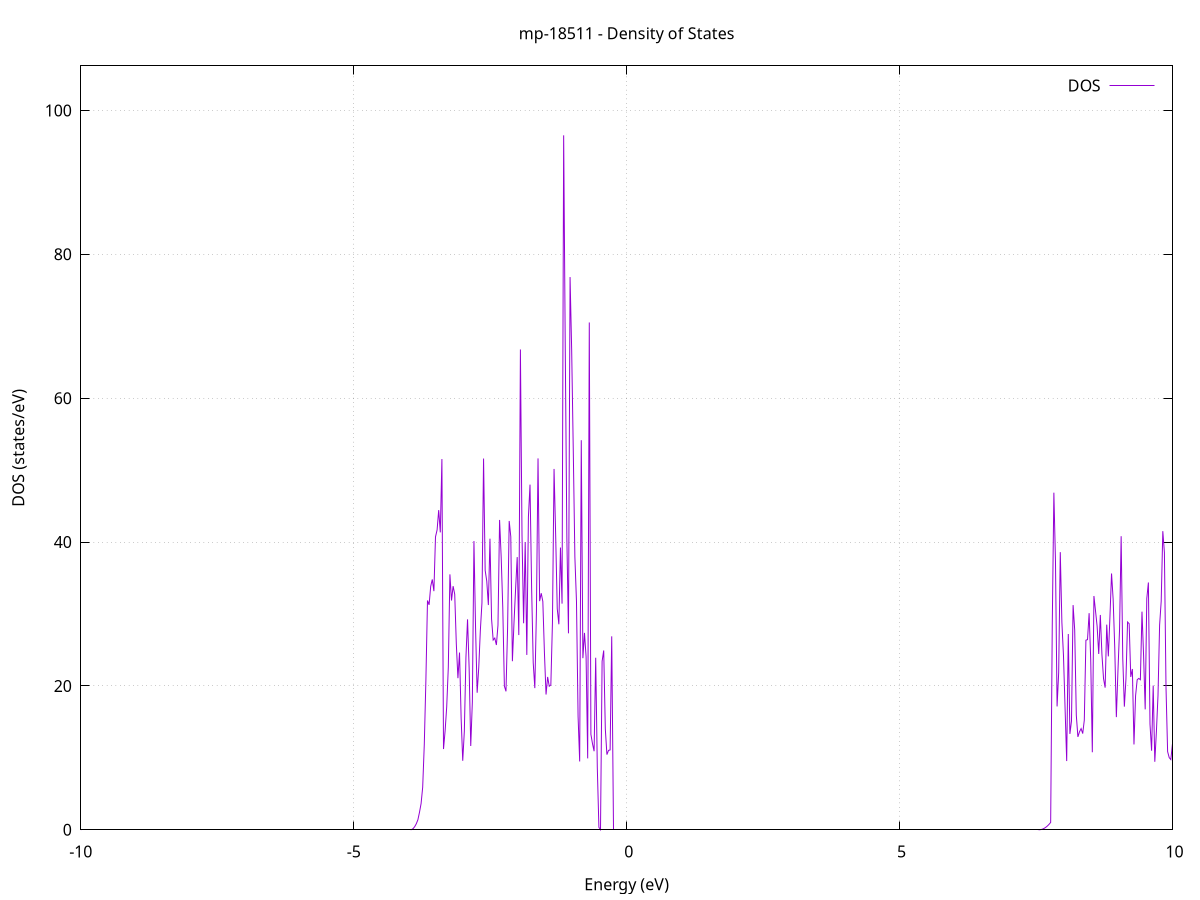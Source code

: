 set title 'mp-18511 - Density of States'
set xlabel 'Energy (eV)'
set ylabel 'DOS (states/eV)'
set grid
set xrange [-10:10]
set yrange [0:106.207]
set xzeroaxis lt -1
set terminal png size 800,600
set output 'mp-18511_dos_gnuplot.png'
plot '-' using 1:2 with lines title 'DOS'
-35.844000 0.000000
-35.814600 0.000000
-35.785300 0.000000
-35.755900 0.000000
-35.726600 0.000000
-35.697200 0.000000
-35.667900 0.000000
-35.638600 0.000000
-35.609200 0.000000
-35.579900 0.000000
-35.550500 0.000000
-35.521200 0.000000
-35.491800 0.000000
-35.462500 0.000000
-35.433100 0.000000
-35.403800 0.000000
-35.374400 0.000000
-35.345100 0.000000
-35.315700 0.000000
-35.286400 0.000000
-35.257000 0.000000
-35.227700 0.000000
-35.198300 0.000000
-35.169000 0.000000
-35.139600 0.000000
-35.110300 0.000000
-35.080900 0.000000
-35.051600 0.000000
-35.022200 0.000000
-34.992900 0.000000
-34.963500 0.000000
-34.934200 0.000000
-34.904800 0.000000
-34.875500 0.000000
-34.846100 0.000000
-34.816800 0.000000
-34.787400 0.000000
-34.758100 0.000000
-34.728700 0.000000
-34.699400 0.000000
-34.670000 0.000000
-34.640700 0.000000
-34.611300 0.000000
-34.582000 0.000000
-34.552700 0.000000
-34.523300 0.000000
-34.494000 0.000000
-34.464600 0.000000
-34.435300 0.000000
-34.405900 0.000000
-34.376600 0.000000
-34.347200 0.000000
-34.317900 0.000000
-34.288500 0.000000
-34.259200 0.000000
-34.229800 0.000000
-34.200500 0.000000
-34.171100 0.000000
-34.141800 0.000000
-34.112400 0.000000
-34.083100 0.000000
-34.053700 0.000000
-34.024400 0.000000
-33.995000 0.000000
-33.965700 0.000000
-33.936300 0.000000
-33.907000 0.000000
-33.877600 0.000000
-33.848300 0.000000
-33.818900 0.000000
-33.789600 0.000000
-33.760200 0.000000
-33.730900 0.000000
-33.701500 0.000000
-33.672200 0.000000
-33.642800 0.000000
-33.613500 0.000000
-33.584100 0.000000
-33.554800 0.000000
-33.525400 0.000000
-33.496100 0.000000
-33.466800 0.000000
-33.437400 0.000000
-33.408100 0.000000
-33.378700 0.000000
-33.349400 0.000000
-33.320000 0.000000
-33.290700 0.000000
-33.261300 0.000000
-33.232000 0.000000
-33.202600 0.000000
-33.173300 1.365800
-33.143900 64.079900
-33.114600 8.345100
-33.085200 0.000000
-33.055900 0.000000
-33.026500 0.000000
-32.997200 0.000000
-32.967800 0.000000
-32.938500 0.000000
-32.909100 0.000000
-32.879800 0.000000
-32.850400 0.000000
-32.821100 0.000000
-32.791700 0.000000
-32.762400 0.000000
-32.733000 0.000000
-32.703700 0.000000
-32.674300 0.000000
-32.645000 0.000000
-32.615600 0.000000
-32.586300 0.000000
-32.556900 0.000000
-32.527600 0.000000
-32.498200 0.000000
-32.468900 0.000000
-32.439500 0.000000
-32.410200 0.000000
-32.380900 0.000000
-32.351500 0.000000
-32.322200 0.000000
-32.292800 0.000000
-32.263500 0.000000
-32.234100 0.000000
-32.204800 0.000000
-32.175400 0.000000
-32.146100 0.000000
-32.116700 0.000000
-32.087400 0.000000
-32.058000 0.000000
-32.028700 0.000000
-31.999300 0.000000
-31.970000 0.000000
-31.940600 0.000000
-31.911300 0.000000
-31.881900 0.000000
-31.852600 0.000000
-31.823200 0.000000
-31.793900 0.000000
-31.764500 0.000000
-31.735200 0.000000
-31.705800 0.000000
-31.676500 0.000000
-31.647100 0.000000
-31.617800 0.000000
-31.588400 0.000000
-31.559100 0.000000
-31.529700 0.000000
-31.500400 0.000000
-31.471000 0.000000
-31.441700 0.000000
-31.412300 0.000000
-31.383000 0.000000
-31.353600 0.000000
-31.324300 0.000000
-31.295000 0.000000
-31.265600 0.000000
-31.236300 0.000000
-31.206900 0.000000
-31.177600 0.000000
-31.148200 0.000000
-31.118900 0.000000
-31.089500 0.000000
-31.060200 0.000000
-31.030800 0.000000
-31.001500 0.000000
-30.972100 0.000000
-30.942800 0.000000
-30.913400 0.000000
-30.884100 0.000000
-30.854700 0.000000
-30.825400 0.000000
-30.796000 0.000000
-30.766700 0.000000
-30.737300 0.000000
-30.708000 0.000000
-30.678600 0.000000
-30.649300 0.000000
-30.619900 0.000000
-30.590600 0.000000
-30.561200 0.000000
-30.531900 0.000000
-30.502500 0.000000
-30.473200 0.000000
-30.443800 0.000000
-30.414500 0.000000
-30.385100 0.000000
-30.355800 0.000000
-30.326400 0.000000
-30.297100 0.000000
-30.267700 0.000000
-30.238400 0.000000
-30.209100 0.000000
-30.179700 0.000000
-30.150400 0.000000
-30.121000 0.000000
-30.091700 0.000000
-30.062300 0.000000
-30.033000 0.000000
-30.003600 0.000000
-29.974300 0.000000
-29.944900 0.000000
-29.915600 0.000000
-29.886200 0.000000
-29.856900 0.000000
-29.827500 0.000000
-29.798200 0.000000
-29.768800 0.000000
-29.739500 0.000000
-29.710100 0.000000
-29.680800 0.000000
-29.651400 0.000000
-29.622100 0.000000
-29.592700 0.000000
-29.563400 0.000000
-29.534000 0.000000
-29.504700 0.000000
-29.475300 0.000000
-29.446000 0.000000
-29.416600 0.000000
-29.387300 0.000000
-29.357900 0.000000
-29.328600 0.000000
-29.299200 0.000000
-29.269900 0.000000
-29.240500 0.000000
-29.211200 0.000000
-29.181900 0.000000
-29.152500 0.000000
-29.123200 0.000000
-29.093800 0.000000
-29.064500 0.000000
-29.035100 0.000000
-29.005800 0.000000
-28.976400 0.000000
-28.947100 0.000000
-28.917700 0.000000
-28.888400 0.000000
-28.859000 0.000000
-28.829700 0.000000
-28.800300 0.000000
-28.771000 0.000000
-28.741600 0.000000
-28.712300 0.000000
-28.682900 0.000000
-28.653600 0.000000
-28.624200 0.000000
-28.594900 0.000000
-28.565500 0.000000
-28.536200 0.000000
-28.506800 0.000000
-28.477500 0.000000
-28.448100 0.000000
-28.418800 0.000000
-28.389400 0.000000
-28.360100 0.000000
-28.330700 0.000000
-28.301400 0.000000
-28.272000 0.000000
-28.242700 0.000000
-28.213300 0.000000
-28.184000 0.000000
-28.154600 0.000000
-28.125300 0.000000
-28.096000 0.000000
-28.066600 0.000000
-28.037300 0.000000
-28.007900 0.000000
-27.978600 0.000000
-27.949200 0.000000
-27.919900 0.000000
-27.890500 0.000000
-27.861200 0.000000
-27.831800 0.000000
-27.802500 0.000000
-27.773100 0.000000
-27.743800 0.000000
-27.714400 0.000000
-27.685100 0.000000
-27.655700 0.000000
-27.626400 0.000000
-27.597000 0.000000
-27.567700 0.000000
-27.538300 0.000000
-27.509000 0.000000
-27.479600 0.000000
-27.450300 0.000000
-27.420900 0.000000
-27.391600 0.000000
-27.362200 0.000000
-27.332900 0.000000
-27.303500 0.000000
-27.274200 0.000000
-27.244800 0.000000
-27.215500 0.000000
-27.186100 0.000000
-27.156800 0.000000
-27.127400 0.000000
-27.098100 0.000000
-27.068700 0.000000
-27.039400 0.000000
-27.010100 0.000000
-26.980700 0.000000
-26.951400 0.000000
-26.922000 0.000000
-26.892700 0.000000
-26.863300 0.000000
-26.834000 0.000000
-26.804600 0.000000
-26.775300 0.000000
-26.745900 0.000000
-26.716600 0.000000
-26.687200 0.000000
-26.657900 0.000000
-26.628500 0.000000
-26.599200 0.000000
-26.569800 0.000000
-26.540500 0.000000
-26.511100 0.000000
-26.481800 0.000000
-26.452400 0.000000
-26.423100 0.000000
-26.393700 0.000000
-26.364400 0.000000
-26.335000 0.000000
-26.305700 0.000000
-26.276300 0.000000
-26.247000 0.000000
-26.217600 0.000000
-26.188300 0.000000
-26.158900 0.000000
-26.129600 0.000000
-26.100200 0.000000
-26.070900 0.000000
-26.041500 0.000000
-26.012200 0.000000
-25.982800 0.000000
-25.953500 0.000000
-25.924200 0.000000
-25.894800 0.000000
-25.865500 0.000000
-25.836100 0.000000
-25.806800 0.000000
-25.777400 0.000000
-25.748100 0.000000
-25.718700 0.000000
-25.689400 0.000000
-25.660000 0.000000
-25.630700 0.000000
-25.601300 0.000000
-25.572000 0.000000
-25.542600 0.000000
-25.513300 0.000000
-25.483900 0.000000
-25.454600 0.000000
-25.425200 0.000000
-25.395900 0.000000
-25.366500 0.000000
-25.337200 0.000000
-25.307800 0.000000
-25.278500 0.000000
-25.249100 0.000000
-25.219800 0.000000
-25.190400 0.000000
-25.161100 0.000000
-25.131700 0.000000
-25.102400 0.000000
-25.073000 0.000000
-25.043700 0.000000
-25.014300 0.000000
-24.985000 0.000000
-24.955600 0.000000
-24.926300 0.000000
-24.896900 0.000000
-24.867600 0.000000
-24.838300 0.000000
-24.808900 0.000000
-24.779600 0.000000
-24.750200 0.000000
-24.720900 0.000000
-24.691500 0.000000
-24.662200 0.000000
-24.632800 0.000000
-24.603500 0.000000
-24.574100 0.000000
-24.544800 0.000000
-24.515400 0.000000
-24.486100 0.000000
-24.456700 0.000000
-24.427400 0.000000
-24.398000 0.000000
-24.368700 0.000000
-24.339300 0.000000
-24.310000 0.000000
-24.280600 0.000000
-24.251300 0.000000
-24.221900 0.000000
-24.192600 0.000000
-24.163200 0.000000
-24.133900 0.000000
-24.104500 0.000000
-24.075200 0.000000
-24.045800 0.000000
-24.016500 0.000000
-23.987100 0.000000
-23.957800 0.000000
-23.928400 0.000000
-23.899100 0.000000
-23.869700 0.000000
-23.840400 0.000000
-23.811000 0.000000
-23.781700 0.000000
-23.752400 0.000000
-23.723000 0.000000
-23.693700 0.000000
-23.664300 0.000000
-23.635000 0.000000
-23.605600 0.000000
-23.576300 0.000000
-23.546900 0.000000
-23.517600 0.000000
-23.488200 0.000000
-23.458900 0.000000
-23.429500 0.000000
-23.400200 0.000000
-23.370800 0.000000
-23.341500 0.000000
-23.312100 0.000000
-23.282800 0.000000
-23.253400 0.000000
-23.224100 0.000000
-23.194700 0.000000
-23.165400 0.000000
-23.136000 0.000000
-23.106700 0.000000
-23.077300 0.000000
-23.048000 0.000000
-23.018600 0.000000
-22.989300 0.000000
-22.959900 0.000000
-22.930600 0.000000
-22.901200 0.000000
-22.871900 0.000000
-22.842500 0.000000
-22.813200 0.000000
-22.783800 0.000000
-22.754500 0.000000
-22.725200 0.000000
-22.695800 0.000000
-22.666500 0.000000
-22.637100 0.000000
-22.607800 0.000000
-22.578400 0.000000
-22.549100 0.000000
-22.519700 0.000000
-22.490400 0.000000
-22.461000 0.000000
-22.431700 0.000000
-22.402300 0.000000
-22.373000 0.000000
-22.343600 0.000000
-22.314300 0.000000
-22.284900 0.000000
-22.255600 0.000000
-22.226200 0.000000
-22.196900 0.000000
-22.167500 0.000000
-22.138200 0.000000
-22.108800 0.000000
-22.079500 0.000000
-22.050100 0.000000
-22.020800 0.000000
-21.991400 0.000000
-21.962100 0.000000
-21.932700 0.000000
-21.903400 0.000000
-21.874000 0.000000
-21.844700 0.000000
-21.815300 0.000000
-21.786000 0.000000
-21.756600 0.000000
-21.727300 0.000000
-21.697900 0.000000
-21.668600 0.000000
-21.639300 0.000000
-21.609900 2.042200
-21.580600 98.454300
-21.551200 0.000000
-21.521900 54.633800
-21.492500 46.262800
-21.463200 15.364100
-21.433800 0.000000
-21.404500 0.000000
-21.375100 0.000000
-21.345800 0.000000
-21.316400 0.000000
-21.287100 0.000000
-21.257700 0.000000
-21.228400 0.000000
-21.199000 0.000000
-21.169700 0.000000
-21.140300 0.000000
-21.111000 0.000000
-21.081600 0.000000
-21.052300 0.000000
-21.022900 0.000000
-20.993600 0.000000
-20.964200 0.000000
-20.934900 0.000000
-20.905500 0.208500
-20.876200 59.742400
-20.846800 30.392300
-20.817500 38.042800
-20.788100 5.454000
-20.758800 18.317100
-20.729400 95.287800
-20.700100 27.374900
-20.670700 37.152200
-20.641400 35.784100
-20.612000 34.147700
-20.582700 0.000000
-20.553400 0.000000
-20.524000 0.000000
-20.494700 0.000000
-20.465300 0.000000
-20.436000 6.705000
-20.406600 13.955100
-20.377300 23.534300
-20.347900 16.877000
-20.318600 24.119800
-20.289200 41.668400
-20.259900 0.000000
-20.230500 23.446200
-20.201200 42.050600
-20.171800 29.486100
-20.142500 34.140900
-20.113100 93.432400
-20.083800 47.222800
-20.054400 46.025000
-20.025100 11.805700
-19.995700 9.369900
-19.966400 9.360600
-19.937000 8.954900
-19.907700 8.845400
-19.878300 8.884600
-19.849000 8.910600
-19.819600 17.446600
-19.790300 23.100400
-19.760900 2.306700
-19.731600 0.000000
-19.702200 0.000000
-19.672900 0.000000
-19.643500 0.000000
-19.614200 0.000000
-19.584800 0.000000
-19.555500 0.000000
-19.526100 0.000000
-19.496800 0.000000
-19.467500 0.000000
-19.438100 0.000000
-19.408800 0.000000
-19.379400 0.000000
-19.350100 0.000000
-19.320700 0.000000
-19.291400 0.000000
-19.262000 0.000000
-19.232700 0.000000
-19.203300 0.000000
-19.174000 0.000000
-19.144600 0.000000
-19.115300 0.000000
-19.085900 0.000000
-19.056600 0.000000
-19.027200 0.000000
-18.997900 0.000000
-18.968500 0.000000
-18.939200 0.000000
-18.909800 0.000000
-18.880500 0.000000
-18.851100 0.000000
-18.821800 0.000000
-18.792400 0.000000
-18.763100 0.000000
-18.733700 0.000000
-18.704400 0.000000
-18.675000 0.000000
-18.645700 0.000000
-18.616300 0.000000
-18.587000 0.000000
-18.557600 0.000000
-18.528300 0.000000
-18.498900 0.000000
-18.469600 0.000000
-18.440200 0.000000
-18.410900 0.000000
-18.381600 0.000000
-18.352200 0.000000
-18.322900 0.000000
-18.293500 0.000000
-18.264200 0.000000
-18.234800 0.000000
-18.205500 0.000000
-18.176100 0.000000
-18.146800 0.000000
-18.117400 0.000000
-18.088100 0.000000
-18.058700 0.000000
-18.029400 0.000000
-18.000000 0.000000
-17.970700 0.000000
-17.941300 0.000000
-17.912000 0.000000
-17.882600 0.000000
-17.853300 0.000000
-17.823900 0.000000
-17.794600 0.000000
-17.765200 0.000000
-17.735900 0.000000
-17.706500 0.000000
-17.677200 0.000000
-17.647800 0.000000
-17.618500 0.000000
-17.589100 0.000000
-17.559800 0.000000
-17.530400 0.000000
-17.501100 0.000000
-17.471700 0.000000
-17.442400 0.000000
-17.413000 0.000000
-17.383700 0.000000
-17.354300 0.000000
-17.325000 0.000000
-17.295700 0.000000
-17.266300 0.000000
-17.237000 0.000000
-17.207600 0.000000
-17.178300 0.000000
-17.148900 0.000000
-17.119600 0.000000
-17.090200 0.000000
-17.060900 0.000000
-17.031500 0.000000
-17.002200 0.000000
-16.972800 0.000000
-16.943500 0.000000
-16.914100 0.000000
-16.884800 0.000000
-16.855400 0.000000
-16.826100 0.000000
-16.796700 0.000000
-16.767400 0.000000
-16.738000 0.000000
-16.708700 0.000000
-16.679300 0.000000
-16.650000 0.000000
-16.620600 0.000000
-16.591300 0.000000
-16.561900 0.000000
-16.532600 0.000000
-16.503200 0.000000
-16.473900 0.000000
-16.444500 0.000000
-16.415200 0.000000
-16.385800 0.000000
-16.356500 0.000000
-16.327100 0.000000
-16.297800 0.000000
-16.268500 0.000000
-16.239100 0.000000
-16.209800 0.000000
-16.180400 0.000000
-16.151100 0.000000
-16.121700 0.000000
-16.092400 0.000000
-16.063000 0.000000
-16.033700 0.000000
-16.004300 0.000000
-15.975000 0.000000
-15.945600 0.000000
-15.916300 0.000000
-15.886900 0.000000
-15.857600 0.000000
-15.828200 0.000000
-15.798900 0.000000
-15.769500 0.000000
-15.740200 0.000000
-15.710800 0.000000
-15.681500 0.000000
-15.652100 0.000000
-15.622800 0.000000
-15.593400 0.000000
-15.564100 0.000000
-15.534700 0.000000
-15.505400 0.000000
-15.476000 0.000000
-15.446700 0.000000
-15.417300 0.000000
-15.388000 0.000000
-15.358600 0.000000
-15.329300 0.000000
-15.299900 0.000000
-15.270600 0.000000
-15.241200 0.000000
-15.211900 0.000000
-15.182600 0.000000
-15.153200 0.000000
-15.123900 0.000000
-15.094500 0.000000
-15.065200 0.000000
-15.035800 0.000000
-15.006500 0.000000
-14.977100 0.000000
-14.947800 0.000000
-14.918400 0.000000
-14.889100 0.000000
-14.859700 0.000000
-14.830400 0.000000
-14.801000 0.000000
-14.771700 0.000000
-14.742300 0.000000
-14.713000 0.000000
-14.683600 0.000000
-14.654300 0.000000
-14.624900 33.014300
-14.595600 61.356200
-14.566200 87.698300
-14.536900 85.358900
-14.507500 39.470200
-14.478200 51.382500
-14.448800 57.924000
-14.419500 33.707400
-14.390100 115.039900
-14.360800 27.235600
-14.331400 14.121800
-14.302100 16.459300
-14.272700 41.854400
-14.243400 48.271400
-14.214000 35.368000
-14.184700 20.713000
-14.155300 39.885800
-14.126000 37.703500
-14.096700 35.472400
-14.067300 21.622500
-14.038000 47.169400
-14.008600 14.737100
-13.979300 52.289700
-13.949900 62.069100
-13.920600 0.000000
-13.891200 0.000000
-13.861900 17.968800
-13.832500 36.151500
-13.803200 110.380400
-13.773800 7.751400
-13.744500 1.599800
-13.715100 0.111500
-13.685800 0.000000
-13.656400 0.000000
-13.627100 0.000000
-13.597700 0.000000
-13.568400 0.000000
-13.539000 0.000000
-13.509700 0.000000
-13.480300 0.000000
-13.451000 0.000000
-13.421600 0.000000
-13.392300 0.000000
-13.362900 0.000000
-13.333600 0.000000
-13.304200 0.000000
-13.274900 0.000000
-13.245500 0.000000
-13.216200 0.000000
-13.186800 0.000000
-13.157500 0.000000
-13.128100 0.000000
-13.098800 0.000000
-13.069400 0.000000
-13.040100 0.000000
-13.010800 0.000000
-12.981400 0.000000
-12.952100 0.000000
-12.922700 0.000000
-12.893400 0.000000
-12.864000 0.000000
-12.834700 0.000000
-12.805300 0.000000
-12.776000 0.000000
-12.746600 0.000000
-12.717300 0.000000
-12.687900 0.000000
-12.658600 0.000000
-12.629200 0.000000
-12.599900 0.000000
-12.570500 0.000000
-12.541200 0.000000
-12.511800 0.000000
-12.482500 0.000000
-12.453100 0.000000
-12.423800 0.000000
-12.394400 0.000000
-12.365100 0.000000
-12.335700 0.000000
-12.306400 0.000000
-12.277000 0.000000
-12.247700 0.000000
-12.218300 0.000000
-12.189000 0.000000
-12.159600 0.000000
-12.130300 0.000000
-12.100900 0.000000
-12.071600 0.000000
-12.042200 0.000000
-12.012900 0.000000
-11.983500 0.000000
-11.954200 0.000000
-11.924900 0.000000
-11.895500 0.000000
-11.866200 0.000000
-11.836800 0.000000
-11.807500 0.000000
-11.778100 0.000000
-11.748800 0.000000
-11.719400 0.000000
-11.690100 0.000000
-11.660700 0.000000
-11.631400 0.000000
-11.602000 0.000000
-11.572700 0.000000
-11.543300 0.000000
-11.514000 0.000000
-11.484600 0.000000
-11.455300 0.000000
-11.425900 0.000000
-11.396600 0.000000
-11.367200 0.000000
-11.337900 0.000000
-11.308500 0.000000
-11.279200 0.000000
-11.249800 0.000000
-11.220500 0.000000
-11.191100 0.000000
-11.161800 0.000000
-11.132400 0.000000
-11.103100 0.000000
-11.073700 0.000000
-11.044400 0.000000
-11.015000 0.000000
-10.985700 0.000000
-10.956300 0.000000
-10.927000 0.000000
-10.897600 0.000000
-10.868300 0.000000
-10.839000 0.000000
-10.809600 0.000000
-10.780300 0.000000
-10.750900 0.000000
-10.721600 0.000000
-10.692200 0.000000
-10.662900 0.000000
-10.633500 0.000000
-10.604200 0.000000
-10.574800 0.000000
-10.545500 0.000000
-10.516100 0.000000
-10.486800 0.000000
-10.457400 0.000000
-10.428100 0.000000
-10.398700 0.000000
-10.369400 0.000000
-10.340000 0.000000
-10.310700 0.000000
-10.281300 0.000000
-10.252000 0.000000
-10.222600 0.000000
-10.193300 0.000000
-10.163900 0.000000
-10.134600 0.000000
-10.105200 0.000000
-10.075900 0.000000
-10.046500 0.000000
-10.017200 0.000000
-9.987800 0.000000
-9.958500 0.000000
-9.929100 0.000000
-9.899800 0.000000
-9.870400 0.000000
-9.841100 0.000000
-9.811800 0.000000
-9.782400 0.000000
-9.753100 0.000000
-9.723700 0.000000
-9.694400 0.000000
-9.665000 0.000000
-9.635700 0.000000
-9.606300 0.000000
-9.577000 0.000000
-9.547600 0.000000
-9.518300 0.000000
-9.488900 0.000000
-9.459600 0.000000
-9.430200 0.000000
-9.400900 0.000000
-9.371500 0.000000
-9.342200 0.000000
-9.312800 0.000000
-9.283500 0.000000
-9.254100 0.000000
-9.224800 0.000000
-9.195400 0.000000
-9.166100 0.000000
-9.136700 0.000000
-9.107400 0.000000
-9.078000 0.000000
-9.048700 0.000000
-9.019300 0.000000
-8.990000 0.000000
-8.960600 0.000000
-8.931300 0.000000
-8.901900 0.000000
-8.872600 0.000000
-8.843200 0.000000
-8.813900 0.000000
-8.784500 0.000000
-8.755200 0.000000
-8.725900 0.000000
-8.696500 0.000000
-8.667200 0.000000
-8.637800 0.000000
-8.608500 0.000000
-8.579100 0.000000
-8.549800 0.000000
-8.520400 0.000000
-8.491100 0.000000
-8.461700 0.000000
-8.432400 0.000000
-8.403000 0.000000
-8.373700 0.000000
-8.344300 0.000000
-8.315000 0.000000
-8.285600 0.000000
-8.256300 0.000000
-8.226900 0.000000
-8.197600 0.000000
-8.168200 0.000000
-8.138900 0.000000
-8.109500 0.000000
-8.080200 0.000000
-8.050800 0.000000
-8.021500 0.000000
-7.992100 0.000000
-7.962800 0.000000
-7.933400 0.000000
-7.904100 0.000000
-7.874700 0.000000
-7.845400 0.000000
-7.816000 0.000000
-7.786700 0.000000
-7.757300 0.000000
-7.728000 0.000000
-7.698600 0.000000
-7.669300 0.000000
-7.640000 0.000000
-7.610600 0.000000
-7.581300 0.000000
-7.551900 0.000000
-7.522600 0.000000
-7.493200 0.000000
-7.463900 0.000000
-7.434500 0.000000
-7.405200 0.000000
-7.375800 0.000000
-7.346500 0.000000
-7.317100 0.000000
-7.287800 0.000000
-7.258400 0.000000
-7.229100 0.000000
-7.199700 0.000000
-7.170400 0.000000
-7.141000 0.000000
-7.111700 0.000000
-7.082300 0.000000
-7.053000 0.000000
-7.023600 0.000000
-6.994300 0.000000
-6.964900 0.000000
-6.935600 0.000000
-6.906200 0.000000
-6.876900 0.000000
-6.847500 0.000000
-6.818200 0.000000
-6.788800 0.000000
-6.759500 0.000000
-6.730100 0.000000
-6.700800 0.000000
-6.671400 0.000000
-6.642100 0.000000
-6.612700 0.000000
-6.583400 0.000000
-6.554100 0.000000
-6.524700 0.000000
-6.495400 0.000000
-6.466000 0.000000
-6.436700 0.000000
-6.407300 0.000000
-6.378000 0.000000
-6.348600 0.000000
-6.319300 0.000000
-6.289900 0.000000
-6.260600 0.000000
-6.231200 0.000000
-6.201900 0.000000
-6.172500 0.000000
-6.143200 0.000000
-6.113800 0.000000
-6.084500 0.000000
-6.055100 0.000000
-6.025800 0.000000
-5.996400 0.000000
-5.967100 0.000000
-5.937700 0.000000
-5.908400 0.000000
-5.879000 0.000000
-5.849700 0.000000
-5.820300 0.000000
-5.791000 0.000000
-5.761600 0.000000
-5.732300 0.000000
-5.702900 0.000000
-5.673600 0.000000
-5.644200 0.000000
-5.614900 0.000000
-5.585500 0.000000
-5.556200 0.000000
-5.526800 0.000000
-5.497500 0.000000
-5.468200 0.000000
-5.438800 0.000000
-5.409500 0.000000
-5.380100 0.000000
-5.350800 0.000000
-5.321400 0.000000
-5.292100 0.000000
-5.262700 0.000000
-5.233400 0.000000
-5.204000 0.000000
-5.174700 0.000000
-5.145300 0.000000
-5.116000 0.000000
-5.086600 0.000000
-5.057300 0.000000
-5.027900 0.000000
-4.998600 0.000000
-4.969200 0.000000
-4.939900 0.000000
-4.910500 0.000000
-4.881200 0.000000
-4.851800 0.000000
-4.822500 0.000000
-4.793100 0.000000
-4.763800 0.000000
-4.734400 0.000000
-4.705100 0.000000
-4.675700 0.000000
-4.646400 0.000000
-4.617000 0.000000
-4.587700 0.000000
-4.558300 0.000000
-4.529000 0.000000
-4.499600 0.000000
-4.470300 0.000000
-4.440900 0.000000
-4.411600 0.000000
-4.382300 0.000000
-4.352900 0.000000
-4.323600 0.000000
-4.294200 0.000000
-4.264900 0.000000
-4.235500 0.000000
-4.206200 0.000000
-4.176800 0.000000
-4.147500 0.000000
-4.118100 0.000000
-4.088800 0.000000
-4.059400 0.000000
-4.030100 0.000000
-4.000700 0.000000
-3.971400 0.000000
-3.942000 0.019000
-3.912700 0.156700
-3.883300 0.427300
-3.854000 0.830800
-3.824600 1.382200
-3.795300 2.422500
-3.765900 3.637400
-3.736600 5.901300
-3.707200 11.861700
-3.677900 20.787800
-3.648500 31.876900
-3.619200 31.272700
-3.589800 33.842600
-3.560500 34.807600
-3.531100 33.178000
-3.501800 40.726600
-3.472400 41.690700
-3.443100 44.444800
-3.413700 41.345800
-3.384400 51.541500
-3.355100 11.223700
-3.325700 13.750700
-3.296400 17.112800
-3.267000 22.598600
-3.237700 35.512800
-3.208300 31.873900
-3.179000 33.873700
-3.149600 32.746500
-3.120300 25.816500
-3.090900 21.079000
-3.061600 24.637700
-3.032200 15.525100
-3.002900 9.594700
-2.973500 13.699300
-2.944200 23.971600
-2.914800 29.256300
-2.885500 22.481700
-2.856100 11.646000
-2.826800 17.734100
-2.797400 40.135500
-2.768100 28.143000
-2.738700 19.051900
-2.709400 22.565100
-2.680000 27.739800
-2.650700 31.548800
-2.621300 51.611100
-2.592000 36.069400
-2.562600 34.573100
-2.533300 31.242700
-2.503900 40.469300
-2.474600 29.301800
-2.445200 26.380900
-2.415900 26.652000
-2.386500 25.690300
-2.357200 28.445600
-2.327800 43.078800
-2.298500 37.926200
-2.269200 30.838700
-2.239800 19.968300
-2.210500 19.245500
-2.181100 28.022400
-2.151800 42.938300
-2.122400 40.744900
-2.093100 23.434500
-2.063700 28.804400
-2.034400 33.483000
-2.005000 37.915100
-1.975700 27.067700
-1.946300 66.777000
-1.917000 40.974100
-1.887600 28.711100
-1.858300 39.998500
-1.828900 24.311700
-1.799600 43.509800
-1.770200 47.989500
-1.740900 33.627100
-1.711500 23.216900
-1.682200 19.696900
-1.652800 30.300500
-1.623500 51.632500
-1.594100 31.787200
-1.564800 32.885100
-1.535400 31.740400
-1.506100 24.594700
-1.476700 18.803600
-1.447400 21.252300
-1.418000 19.959400
-1.388700 20.126700
-1.359300 28.792300
-1.330000 50.169100
-1.300600 41.045000
-1.271300 30.722400
-1.241900 28.571800
-1.212600 39.243300
-1.183300 31.441400
-1.153900 96.552200
-1.124600 66.958600
-1.095200 40.595100
-1.065900 27.313200
-1.036500 76.840800
-1.007200 66.725800
-0.977800 52.771900
-0.948500 37.941100
-0.919100 31.743800
-0.889800 15.773700
-0.860400 9.497800
-0.831100 54.161500
-0.801700 23.854600
-0.772400 27.375500
-0.743000 24.050900
-0.713700 9.925500
-0.684300 70.535200
-0.655000 13.275100
-0.625600 11.965100
-0.596300 10.922900
-0.566900 23.913300
-0.537600 8.663200
-0.508200 0.339800
-0.478900 0.020000
-0.449500 23.427700
-0.420200 24.927800
-0.390800 14.027600
-0.361500 10.450300
-0.332100 11.038700
-0.302800 11.099900
-0.273400 26.896200
-0.244100 0.000000
-0.214700 0.000000
-0.185400 0.000000
-0.156000 0.000000
-0.126700 0.000000
-0.097400 0.000000
-0.068000 0.000000
-0.038700 0.000000
-0.009300 0.000000
0.020000 0.000000
0.049400 0.000000
0.078700 0.000000
0.108100 0.000000
0.137400 0.000000
0.166800 0.000000
0.196100 0.000000
0.225500 0.000000
0.254800 0.000000
0.284200 0.000000
0.313500 0.000000
0.342900 0.000000
0.372200 0.000000
0.401600 0.000000
0.430900 0.000000
0.460300 0.000000
0.489600 0.000000
0.519000 0.000000
0.548300 0.000000
0.577700 0.000000
0.607000 0.000000
0.636400 0.000000
0.665700 0.000000
0.695100 0.000000
0.724400 0.000000
0.753800 0.000000
0.783100 0.000000
0.812500 0.000000
0.841800 0.000000
0.871200 0.000000
0.900500 0.000000
0.929900 0.000000
0.959200 0.000000
0.988500 0.000000
1.017900 0.000000
1.047200 0.000000
1.076600 0.000000
1.105900 0.000000
1.135300 0.000000
1.164600 0.000000
1.194000 0.000000
1.223300 0.000000
1.252700 0.000000
1.282000 0.000000
1.311400 0.000000
1.340700 0.000000
1.370100 0.000000
1.399400 0.000000
1.428800 0.000000
1.458100 0.000000
1.487500 0.000000
1.516800 0.000000
1.546200 0.000000
1.575500 0.000000
1.604900 0.000000
1.634200 0.000000
1.663600 0.000000
1.692900 0.000000
1.722300 0.000000
1.751600 0.000000
1.781000 0.000000
1.810300 0.000000
1.839700 0.000000
1.869000 0.000000
1.898400 0.000000
1.927700 0.000000
1.957100 0.000000
1.986400 0.000000
2.015800 0.000000
2.045100 0.000000
2.074400 0.000000
2.103800 0.000000
2.133100 0.000000
2.162500 0.000000
2.191800 0.000000
2.221200 0.000000
2.250500 0.000000
2.279900 0.000000
2.309200 0.000000
2.338600 0.000000
2.367900 0.000000
2.397300 0.000000
2.426600 0.000000
2.456000 0.000000
2.485300 0.000000
2.514700 0.000000
2.544000 0.000000
2.573400 0.000000
2.602700 0.000000
2.632100 0.000000
2.661400 0.000000
2.690800 0.000000
2.720100 0.000000
2.749500 0.000000
2.778800 0.000000
2.808200 0.000000
2.837500 0.000000
2.866900 0.000000
2.896200 0.000000
2.925600 0.000000
2.954900 0.000000
2.984300 0.000000
3.013600 0.000000
3.043000 0.000000
3.072300 0.000000
3.101600 0.000000
3.131000 0.000000
3.160300 0.000000
3.189700 0.000000
3.219000 0.000000
3.248400 0.000000
3.277700 0.000000
3.307100 0.000000
3.336400 0.000000
3.365800 0.000000
3.395100 0.000000
3.424500 0.000000
3.453800 0.000000
3.483200 0.000000
3.512500 0.000000
3.541900 0.000000
3.571200 0.000000
3.600600 0.000000
3.629900 0.000000
3.659300 0.000000
3.688600 0.000000
3.718000 0.000000
3.747300 0.000000
3.776700 0.000000
3.806000 0.000000
3.835400 0.000000
3.864700 0.000000
3.894100 0.000000
3.923400 0.000000
3.952800 0.000000
3.982100 0.000000
4.011500 0.000000
4.040800 0.000000
4.070200 0.000000
4.099500 0.000000
4.128900 0.000000
4.158200 0.000000
4.187500 0.000000
4.216900 0.000000
4.246200 0.000000
4.275600 0.000000
4.304900 0.000000
4.334300 0.000000
4.363600 0.000000
4.393000 0.000000
4.422300 0.000000
4.451700 0.000000
4.481000 0.000000
4.510400 0.000000
4.539700 0.000000
4.569100 0.000000
4.598400 0.000000
4.627800 0.000000
4.657100 0.000000
4.686500 0.000000
4.715800 0.000000
4.745200 0.000000
4.774500 0.000000
4.803900 0.000000
4.833200 0.000000
4.862600 0.000000
4.891900 0.000000
4.921300 0.000000
4.950600 0.000000
4.980000 0.000000
5.009300 0.000000
5.038700 0.000000
5.068000 0.000000
5.097400 0.000000
5.126700 0.000000
5.156100 0.000000
5.185400 0.000000
5.214800 0.000000
5.244100 0.000000
5.273400 0.000000
5.302800 0.000000
5.332100 0.000000
5.361500 0.000000
5.390800 0.000000
5.420200 0.000000
5.449500 0.000000
5.478900 0.000000
5.508200 0.000000
5.537600 0.000000
5.566900 0.000000
5.596300 0.000000
5.625600 0.000000
5.655000 0.000000
5.684300 0.000000
5.713700 0.000000
5.743000 0.000000
5.772400 0.000000
5.801700 0.000000
5.831100 0.000000
5.860400 0.000000
5.889800 0.000000
5.919100 0.000000
5.948500 0.000000
5.977800 0.000000
6.007200 0.000000
6.036500 0.000000
6.065900 0.000000
6.095200 0.000000
6.124600 0.000000
6.153900 0.000000
6.183300 0.000000
6.212600 0.000000
6.242000 0.000000
6.271300 0.000000
6.300700 0.000000
6.330000 0.000000
6.359300 0.000000
6.388700 0.000000
6.418000 0.000000
6.447400 0.000000
6.476700 0.000000
6.506100 0.000000
6.535400 0.000000
6.564800 0.000000
6.594100 0.000000
6.623500 0.000000
6.652800 0.000000
6.682200 0.000000
6.711500 0.000000
6.740900 0.000000
6.770200 0.000000
6.799600 0.000000
6.828900 0.000000
6.858300 0.000000
6.887600 0.000000
6.917000 0.000000
6.946300 0.000000
6.975700 0.000000
7.005000 0.000000
7.034400 0.000000
7.063700 0.000000
7.093100 0.000000
7.122400 0.000000
7.151800 0.000000
7.181100 0.000000
7.210500 0.000000
7.239800 0.000000
7.269200 0.000000
7.298500 0.000000
7.327900 0.000000
7.357200 0.000000
7.386600 0.000000
7.415900 0.000000
7.445200 0.000000
7.474600 0.000000
7.503900 0.000000
7.533300 0.000000
7.562600 0.001200
7.592000 0.030300
7.621300 0.098300
7.650700 0.205100
7.680000 0.350800
7.709400 0.535200
7.738700 0.758600
7.768100 1.020700
7.797400 28.475500
7.826800 46.866600
7.856100 37.375900
7.885500 17.149400
7.914800 21.856100
7.944200 38.600100
7.973500 28.857100
8.002900 24.180600
8.032200 16.857800
8.061600 9.553100
8.090900 27.221900
8.120300 13.327700
8.149600 15.116800
8.179000 31.240000
8.208300 27.777600
8.237700 15.926700
8.267000 12.914900
8.296400 13.626100
8.325700 14.067000
8.355100 13.374000
8.384400 15.251100
8.413800 26.355700
8.443100 26.439500
8.472500 30.119700
8.501800 23.657900
8.531100 10.779800
8.560500 32.501500
8.589800 30.424300
8.619200 28.295000
8.648500 24.440200
8.677900 29.863200
8.707200 24.376500
8.736600 21.014700
8.765900 19.762200
8.795300 28.521300
8.824600 24.111900
8.854000 29.611800
8.883300 35.632900
8.912700 32.049400
8.942000 25.324600
8.971400 15.658300
9.000700 22.095400
9.030100 27.862000
9.059400 40.817000
9.088800 23.869600
9.118100 17.115300
9.147500 21.002400
9.176800 28.880100
9.206200 28.649500
9.235500 21.250000
9.264900 22.354600
9.294200 11.858200
9.323600 18.632400
9.352900 20.858700
9.382300 21.044000
9.411600 20.867000
9.441000 30.326800
9.470300 24.250700
9.499700 16.740200
9.529000 32.148000
9.558300 34.380300
9.587700 14.704400
9.617000 10.993300
9.646400 20.049500
9.675700 9.453900
9.705100 13.655900
9.734400 18.667900
9.763800 28.456600
9.793100 31.786200
9.822500 41.516200
9.851800 38.554400
9.881200 19.751000
9.910500 10.870500
9.939900 10.029600
9.969200 9.763100
9.998600 11.900600
10.027900 12.886900
10.057300 12.816500
10.086600 13.268200
10.116000 13.020400
10.145300 13.136800
10.174700 13.874500
10.204000 14.579800
10.233400 16.990500
10.262700 22.030000
10.292100 11.037500
10.321400 6.850600
10.350800 11.863500
10.380100 27.440400
10.409500 30.396800
10.438800 19.760600
10.468200 18.536700
10.497500 18.704000
10.526900 2.357800
10.556200 2.723200
10.585600 3.115300
10.614900 3.533700
10.644200 3.949800
10.673600 6.677100
10.702900 8.431600
10.732300 8.329500
10.761600 8.322700
10.791000 7.917000
10.820300 7.322600
10.849700 6.897200
10.879000 6.652900
10.908400 6.589700
10.937700 5.546200
10.967100 3.254700
10.996400 2.632900
11.025800 2.744200
11.055100 2.813100
11.084500 2.836800
11.113800 2.815300
11.143200 2.898200
11.172500 2.878000
11.201900 3.339100
11.231200 2.739900
11.260600 2.183100
11.289900 1.188000
11.319300 1.200100
11.348600 1.223400
11.378000 1.257700
11.407300 1.302800
11.436700 1.357800
11.466000 1.422500
11.495400 1.496900
11.524700 1.581000
11.554100 1.674900
11.583400 2.899500
11.612800 3.358700
11.642100 5.190800
11.671500 3.356200
11.700800 3.460400
11.730100 3.565300
11.759500 3.670800
11.788800 3.776900
11.818200 3.883800
11.847500 3.991200
11.876900 3.832000
11.906200 3.889100
11.935600 3.943500
11.964900 3.995400
11.994300 4.081900
12.023600 3.953300
12.053000 3.330000
12.082300 2.890800
12.111700 2.477100
12.141000 2.162000
12.170400 2.018700
12.199700 2.174900
12.229100 2.291700
12.258400 2.402200
12.287800 2.505500
12.317100 2.598400
12.346500 2.682100
12.375800 2.765100
12.405200 2.848600
12.434500 2.932900
12.463900 3.017800
12.493200 3.103400
12.522600 3.189700
12.551900 3.277300
12.581300 3.372000
12.610600 3.467500
12.640000 3.563800
12.669300 3.660900
12.698700 3.757700
12.728000 3.838700
12.757400 4.135700
12.786700 4.567600
12.816000 4.847100
12.845400 4.974300
12.874700 4.960800
12.904100 4.234300
12.933400 3.764400
12.962800 3.463400
12.992100 3.268900
13.021500 3.163000
13.050800 3.122900
13.080200 3.143200
13.109500 3.182900
13.138900 3.251500
13.168200 3.351400
13.197600 3.482300
13.226900 3.635800
13.256300 3.804900
13.285600 4.281200
13.315000 4.756400
13.344300 5.055700
13.373700 5.316200
13.403000 5.351000
13.432400 5.187800
13.461700 4.977900
13.491100 4.721200
13.520400 4.427700
13.549800 4.115700
13.579100 3.787400
13.608500 3.448000
13.637800 3.049100
13.667200 2.640600
13.696500 2.262900
13.725900 1.916100
13.755200 1.534000
13.784600 1.257700
13.813900 1.014200
13.843300 0.836500
13.872600 0.748200
13.901900 0.813600
13.931300 1.066400
13.960600 1.606900
13.990000 2.443200
14.019300 5.955200
14.048700 8.657300
14.078000 12.463800
14.107400 14.330600
14.136700 14.240200
14.166100 12.482300
14.195400 10.387200
14.224800 9.873300
14.254100 8.955800
14.283500 8.019400
14.312800 6.955100
14.342200 5.535700
14.371500 4.576000
14.400900 3.902400
14.430200 3.515000
14.459600 3.497700
14.488900 3.673700
14.518300 4.874800
14.547600 8.703300
14.577000 11.570100
14.606300 12.786700
14.635700 14.211900
14.665000 13.107400
14.694400 11.913800
14.723700 10.229500
14.753100 8.393500
14.782400 6.837100
14.811800 6.295900
14.841100 6.072800
14.870500 5.604700
14.899800 5.007800
14.929200 3.661200
14.958500 2.563000
14.987800 1.504800
15.017200 1.275300
15.046500 1.507400
15.075900 1.758700
15.105200 2.027100
15.134600 2.312800
15.163900 4.856300
15.193300 5.920600
15.222600 5.506900
15.252000 5.718200
15.281300 5.790100
15.310700 5.915300
15.340000 6.202200
15.369400 6.661600
15.398700 7.293300
15.428100 8.172000
15.457400 7.984600
15.486800 7.637200
15.516100 7.224100
15.545500 6.453600
15.574800 5.595500
15.604200 4.814100
15.633500 3.841400
15.662900 3.557500
15.692200 3.324700
15.721600 3.259800
15.750900 3.448000
15.780300 3.923700
15.809600 2.005500
15.839000 2.590300
15.868300 3.341600
15.897700 4.259100
15.927000 5.767200
15.956400 9.924200
15.985700 9.071100
16.015000 9.680100
16.044400 11.758500
16.073700 12.687600
16.103100 9.427500
16.132400 12.635300
16.161800 7.684400
16.191100 7.257600
16.220500 6.935500
16.249800 6.718000
16.279200 6.742200
16.308500 6.498800
16.337900 6.313400
16.367200 6.129200
16.396600 6.083400
16.425900 6.364900
16.455300 6.750700
16.484600 7.240800
16.514000 7.835200
16.543300 10.904700
16.572700 16.058300
16.602000 18.564400
16.631400 14.965300
16.660700 12.074900
16.690100 9.403400
16.719400 7.544600
16.748800 6.225100
16.778100 5.467300
16.807500 4.655800
16.836800 5.768300
16.866200 8.044500
16.895500 9.626400
16.924900 9.783000
16.954200 8.947700
16.983600 8.248800
17.012900 7.672500
17.042300 7.832100
17.071600 7.985800
17.100900 8.164300
17.130300 8.367700
17.159600 10.692300
17.189000 10.754300
17.218300 8.092800
17.247700 7.747800
17.277000 6.869200
17.306400 17.676400
17.335700 16.162300
17.365100 16.431400
17.394400 15.433800
17.423800 15.104600
17.453100 15.828000
17.482500 13.037200
17.511800 10.087300
17.541200 5.723100
17.570500 5.641600
17.599900 5.775100
17.629200 5.926200
17.658600 6.132800
17.687900 6.521700
17.717300 7.409200
17.746600 9.123100
17.776000 10.121600
17.805300 13.273500
17.834700 20.595100
17.864000 12.699200
17.893400 12.901100
17.922700 14.215700
17.952100 15.673200
17.981400 15.489800
18.010800 13.392000
18.040100 11.758900
18.069500 10.988800
18.098800 10.332700
18.128200 10.085300
18.157500 10.571200
18.186800 10.868600
18.216200 10.984200
18.245500 10.858500
18.274900 10.549700
18.304200 8.920600
18.333600 7.819300
18.362900 7.342500
18.392300 7.156500
18.421600 7.365400
18.451000 8.885900
18.480300 9.259900
18.509700 9.759000
18.539000 12.001700
18.568400 12.013800
18.597700 11.313900
18.627100 10.670900
18.656400 9.280000
18.685800 7.960900
18.715100 5.747900
18.744500 6.064400
18.773800 6.474700
18.803200 7.227200
18.832500 8.755000
18.861900 9.612100
18.891200 10.355600
18.920600 10.831900
18.949900 10.690200
18.979300 11.605200
19.008600 11.206700
19.038000 10.427900
19.067300 11.708300
19.096700 12.531200
19.126000 12.188700
19.155400 13.462100
19.184700 18.509100
19.214100 18.213100
19.243400 18.713700
19.272700 17.157500
19.302100 15.081200
19.331400 11.292700
19.360800 10.962600
19.390100 10.868400
19.419500 11.150900
19.448800 11.649900
19.478200 12.690500
19.507500 15.306500
19.536900 17.923300
19.566200 23.190100
19.595600 24.619900
19.624900 11.524300
19.654300 10.117000
19.683600 11.237100
19.713000 10.570900
19.742300 9.875000
19.771700 9.809000
19.801000 10.219300
19.830400 11.783000
19.859700 12.087700
19.889100 10.830500
19.918400 11.425500
19.947800 11.766500
19.977100 10.197400
20.006500 7.952200
20.035800 5.874600
20.065200 4.108200
20.094500 1.928400
20.123900 0.571300
20.153200 0.088100
20.182600 0.000300
20.211900 0.000000
20.241300 0.000000
20.270600 0.000000
20.300000 0.000000
20.329300 0.000000
20.358600 0.000000
20.388000 0.000000
20.417300 0.000000
20.446700 0.000000
20.476000 0.000000
20.505400 0.000000
20.534700 0.000000
20.564100 0.000000
20.593400 0.000000
20.622800 0.000000
20.652100 0.000000
20.681500 0.000000
20.710800 0.000000
20.740200 0.000000
20.769500 0.000000
20.798900 0.000000
20.828200 0.000000
20.857600 0.000000
20.886900 0.000000
20.916300 0.000000
20.945600 0.000000
20.975000 0.000000
21.004300 0.000000
21.033700 0.000000
21.063000 0.000000
21.092400 0.000000
21.121700 0.000000
21.151100 0.000000
21.180400 0.000000
21.209800 0.000000
21.239100 0.000000
21.268500 0.000000
21.297800 0.000000
21.327200 0.000000
21.356500 0.000000
21.385900 0.000000
21.415200 0.000000
21.444500 0.000000
21.473900 0.000000
21.503200 0.000000
21.532600 0.000000
21.561900 0.000000
21.591300 0.000000
21.620600 0.000000
21.650000 0.000000
21.679300 0.000000
21.708700 0.000000
21.738000 0.000000
21.767400 0.000000
21.796700 0.000000
21.826100 0.000000
21.855400 0.000000
21.884800 0.000000
21.914100 0.000000
21.943500 0.000000
21.972800 0.000000
22.002200 0.000000
22.031500 0.000000
22.060900 0.000000
22.090200 0.000000
22.119600 0.000000
22.148900 0.000000
22.178300 0.000000
22.207600 0.000000
22.237000 0.000000
22.266300 0.000000
22.295700 0.000000
22.325000 0.000000
22.354400 0.000000
22.383700 0.000000
22.413100 0.000000
22.442400 0.000000
22.471700 0.000000
22.501100 0.000000
22.530400 0.000000
22.559800 0.000000
22.589100 0.000000
22.618500 0.000000
22.647800 0.000000
22.677200 0.000000
22.706500 0.000000
22.735900 0.000000
22.765200 0.000000
22.794600 0.000000
22.823900 0.000000
22.853300 0.000000
e
